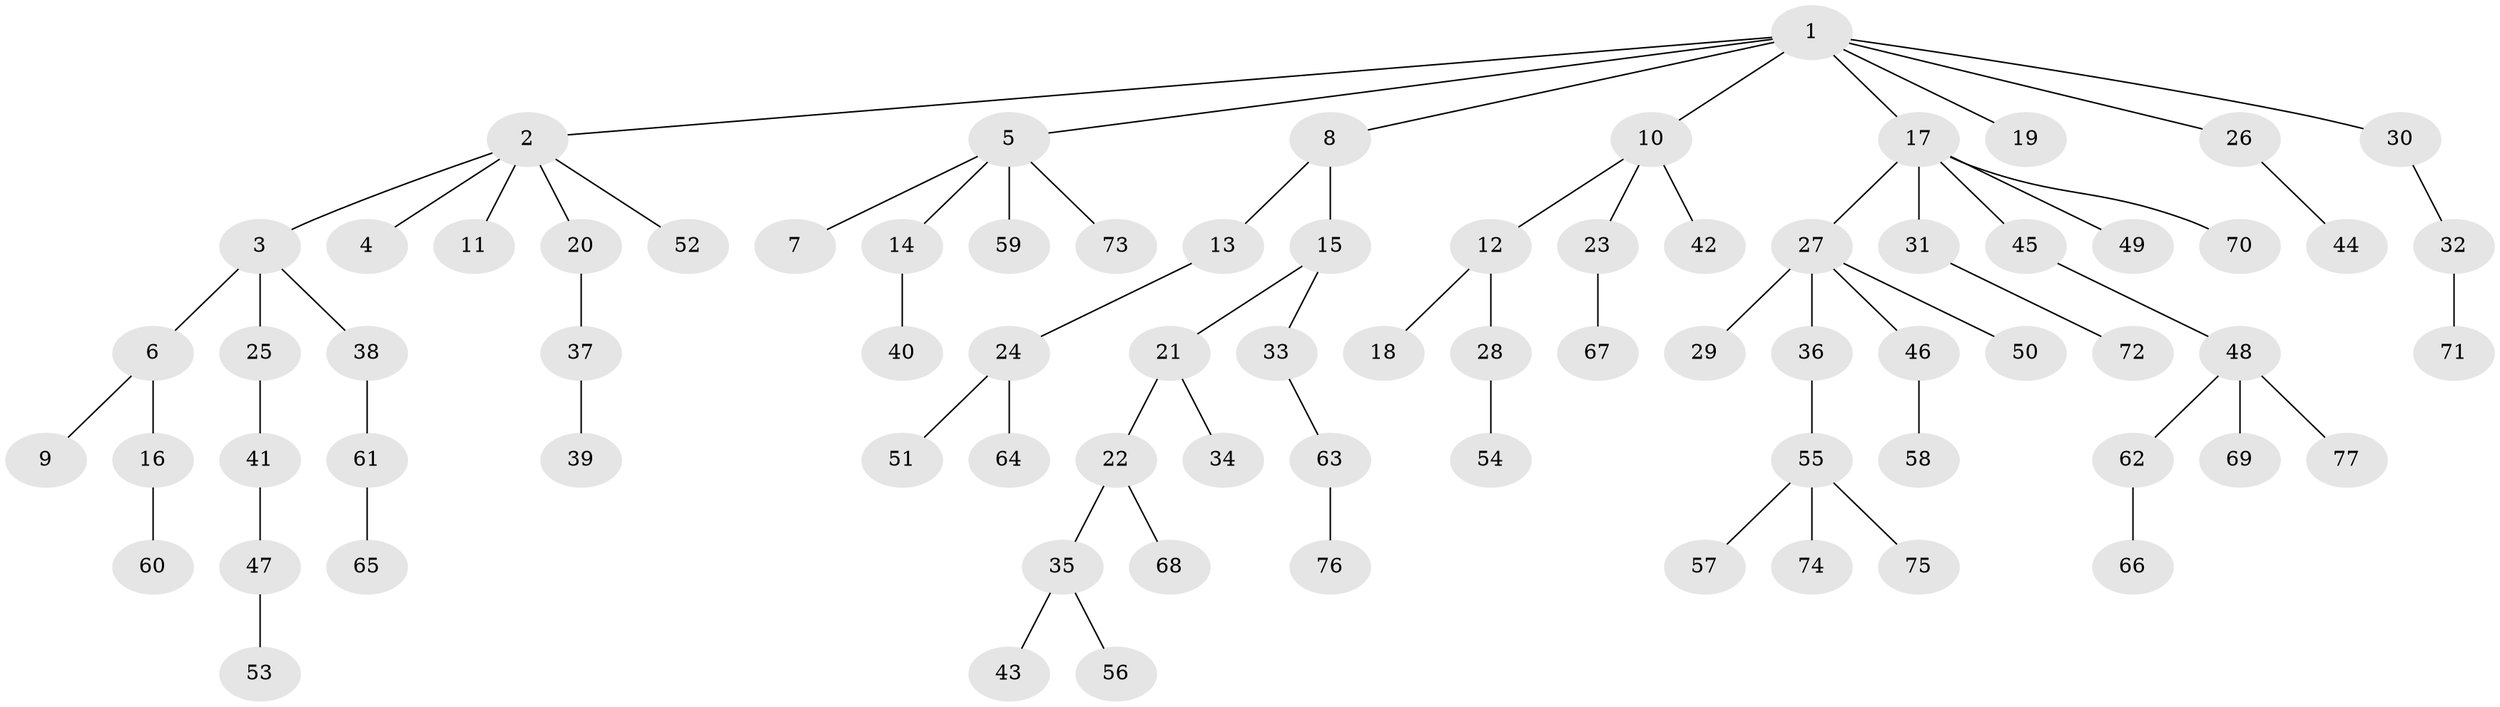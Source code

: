 // Generated by graph-tools (version 1.1) at 2025/36/03/09/25 02:36:32]
// undirected, 77 vertices, 76 edges
graph export_dot {
graph [start="1"]
  node [color=gray90,style=filled];
  1;
  2;
  3;
  4;
  5;
  6;
  7;
  8;
  9;
  10;
  11;
  12;
  13;
  14;
  15;
  16;
  17;
  18;
  19;
  20;
  21;
  22;
  23;
  24;
  25;
  26;
  27;
  28;
  29;
  30;
  31;
  32;
  33;
  34;
  35;
  36;
  37;
  38;
  39;
  40;
  41;
  42;
  43;
  44;
  45;
  46;
  47;
  48;
  49;
  50;
  51;
  52;
  53;
  54;
  55;
  56;
  57;
  58;
  59;
  60;
  61;
  62;
  63;
  64;
  65;
  66;
  67;
  68;
  69;
  70;
  71;
  72;
  73;
  74;
  75;
  76;
  77;
  1 -- 2;
  1 -- 5;
  1 -- 8;
  1 -- 10;
  1 -- 17;
  1 -- 19;
  1 -- 26;
  1 -- 30;
  2 -- 3;
  2 -- 4;
  2 -- 11;
  2 -- 20;
  2 -- 52;
  3 -- 6;
  3 -- 25;
  3 -- 38;
  5 -- 7;
  5 -- 14;
  5 -- 59;
  5 -- 73;
  6 -- 9;
  6 -- 16;
  8 -- 13;
  8 -- 15;
  10 -- 12;
  10 -- 23;
  10 -- 42;
  12 -- 18;
  12 -- 28;
  13 -- 24;
  14 -- 40;
  15 -- 21;
  15 -- 33;
  16 -- 60;
  17 -- 27;
  17 -- 31;
  17 -- 45;
  17 -- 49;
  17 -- 70;
  20 -- 37;
  21 -- 22;
  21 -- 34;
  22 -- 35;
  22 -- 68;
  23 -- 67;
  24 -- 51;
  24 -- 64;
  25 -- 41;
  26 -- 44;
  27 -- 29;
  27 -- 36;
  27 -- 46;
  27 -- 50;
  28 -- 54;
  30 -- 32;
  31 -- 72;
  32 -- 71;
  33 -- 63;
  35 -- 43;
  35 -- 56;
  36 -- 55;
  37 -- 39;
  38 -- 61;
  41 -- 47;
  45 -- 48;
  46 -- 58;
  47 -- 53;
  48 -- 62;
  48 -- 69;
  48 -- 77;
  55 -- 57;
  55 -- 74;
  55 -- 75;
  61 -- 65;
  62 -- 66;
  63 -- 76;
}
